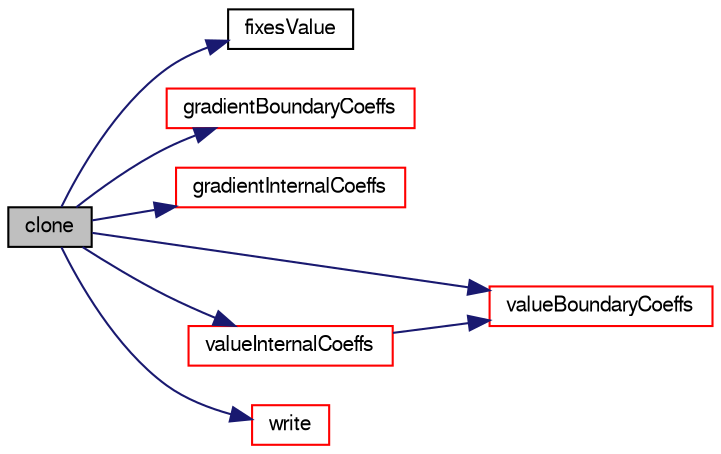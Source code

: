 digraph "clone"
{
  bgcolor="transparent";
  edge [fontname="FreeSans",fontsize="10",labelfontname="FreeSans",labelfontsize="10"];
  node [fontname="FreeSans",fontsize="10",shape=record];
  rankdir="LR";
  Node23 [label="clone",height=0.2,width=0.4,color="black", fillcolor="grey75", style="filled", fontcolor="black"];
  Node23 -> Node24 [color="midnightblue",fontsize="10",style="solid",fontname="FreeSans"];
  Node24 [label="fixesValue",height=0.2,width=0.4,color="black",URL="$a21970.html#a0de932061a01f71d2b747c01a4d1a467",tooltip="Return true if this patch field fixes a value. "];
  Node23 -> Node25 [color="midnightblue",fontsize="10",style="solid",fontname="FreeSans"];
  Node25 [label="gradientBoundaryCoeffs",height=0.2,width=0.4,color="red",URL="$a21970.html#a82aaa73cc69fe46d94d900ae1fc1a68d",tooltip="Return the matrix source coefficients corresponding to the. "];
  Node23 -> Node74 [color="midnightblue",fontsize="10",style="solid",fontname="FreeSans"];
  Node74 [label="gradientInternalCoeffs",height=0.2,width=0.4,color="red",URL="$a21970.html#a3190133c49936e7f0fb70c588951402f",tooltip="Return the matrix diagonal coefficients corresponding to the. "];
  Node23 -> Node75 [color="midnightblue",fontsize="10",style="solid",fontname="FreeSans"];
  Node75 [label="valueBoundaryCoeffs",height=0.2,width=0.4,color="red",URL="$a21970.html#a9b2e6c272ac0cf09dbfe76b65cc668da",tooltip="Return the matrix source coefficients corresponding to the. "];
  Node23 -> Node76 [color="midnightblue",fontsize="10",style="solid",fontname="FreeSans"];
  Node76 [label="valueInternalCoeffs",height=0.2,width=0.4,color="red",URL="$a21970.html#a541ce5c2450b431429d4b4833b66761f",tooltip="Return the matrix diagonal coefficients corresponding to the. "];
  Node76 -> Node75 [color="midnightblue",fontsize="10",style="solid",fontname="FreeSans"];
  Node23 -> Node77 [color="midnightblue",fontsize="10",style="solid",fontname="FreeSans"];
  Node77 [label="write",height=0.2,width=0.4,color="red",URL="$a21970.html#a293fdfec8bdfbd5c3913ab4c9f3454ff",tooltip="Write. "];
}
